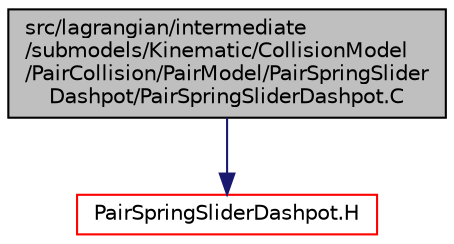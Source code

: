 digraph "src/lagrangian/intermediate/submodels/Kinematic/CollisionModel/PairCollision/PairModel/PairSpringSliderDashpot/PairSpringSliderDashpot.C"
{
  bgcolor="transparent";
  edge [fontname="Helvetica",fontsize="10",labelfontname="Helvetica",labelfontsize="10"];
  node [fontname="Helvetica",fontsize="10",shape=record];
  Node1 [label="src/lagrangian/intermediate\l/submodels/Kinematic/CollisionModel\l/PairCollision/PairModel/PairSpringSlider\lDashpot/PairSpringSliderDashpot.C",height=0.2,width=0.4,color="black", fillcolor="grey75", style="filled", fontcolor="black"];
  Node1 -> Node2 [color="midnightblue",fontsize="10",style="solid",fontname="Helvetica"];
  Node2 [label="PairSpringSliderDashpot.H",height=0.2,width=0.4,color="red",URL="$a06571.html"];
}
